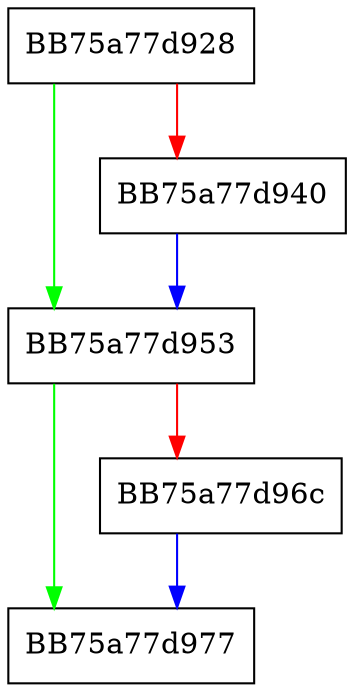 digraph __GSHandlerCheckCommon {
  node [shape="box"];
  graph [splines=ortho];
  BB75a77d928 -> BB75a77d953 [color="green"];
  BB75a77d928 -> BB75a77d940 [color="red"];
  BB75a77d940 -> BB75a77d953 [color="blue"];
  BB75a77d953 -> BB75a77d977 [color="green"];
  BB75a77d953 -> BB75a77d96c [color="red"];
  BB75a77d96c -> BB75a77d977 [color="blue"];
}